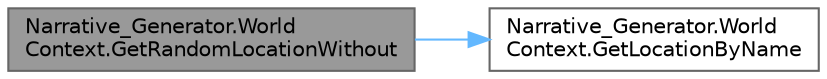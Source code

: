digraph "Narrative_Generator.WorldContext.GetRandomLocationWithout"
{
 // LATEX_PDF_SIZE
  bgcolor="transparent";
  edge [fontname=Helvetica,fontsize=10,labelfontname=Helvetica,labelfontsize=10];
  node [fontname=Helvetica,fontsize=10,shape=box,height=0.2,width=0.4];
  rankdir="LR";
  Node1 [label="Narrative_Generator.World\lContext.GetRandomLocationWithout",height=0.2,width=0.4,color="gray40", fillcolor="grey60", style="filled", fontcolor="black",tooltip="A method that returns a random location, excluding the specified one."];
  Node1 -> Node2 [color="steelblue1",style="solid"];
  Node2 [label="Narrative_Generator.World\lContext.GetLocationByName",height=0.2,width=0.4,color="grey40", fillcolor="white", style="filled",URL="$class_narrative___generator_1_1_world_context.html#a21d794893d0c5bd3d46a747d267b13c3",tooltip="Searches this agent's beliefs for information about the location with the specified name and returns ..."];
}
